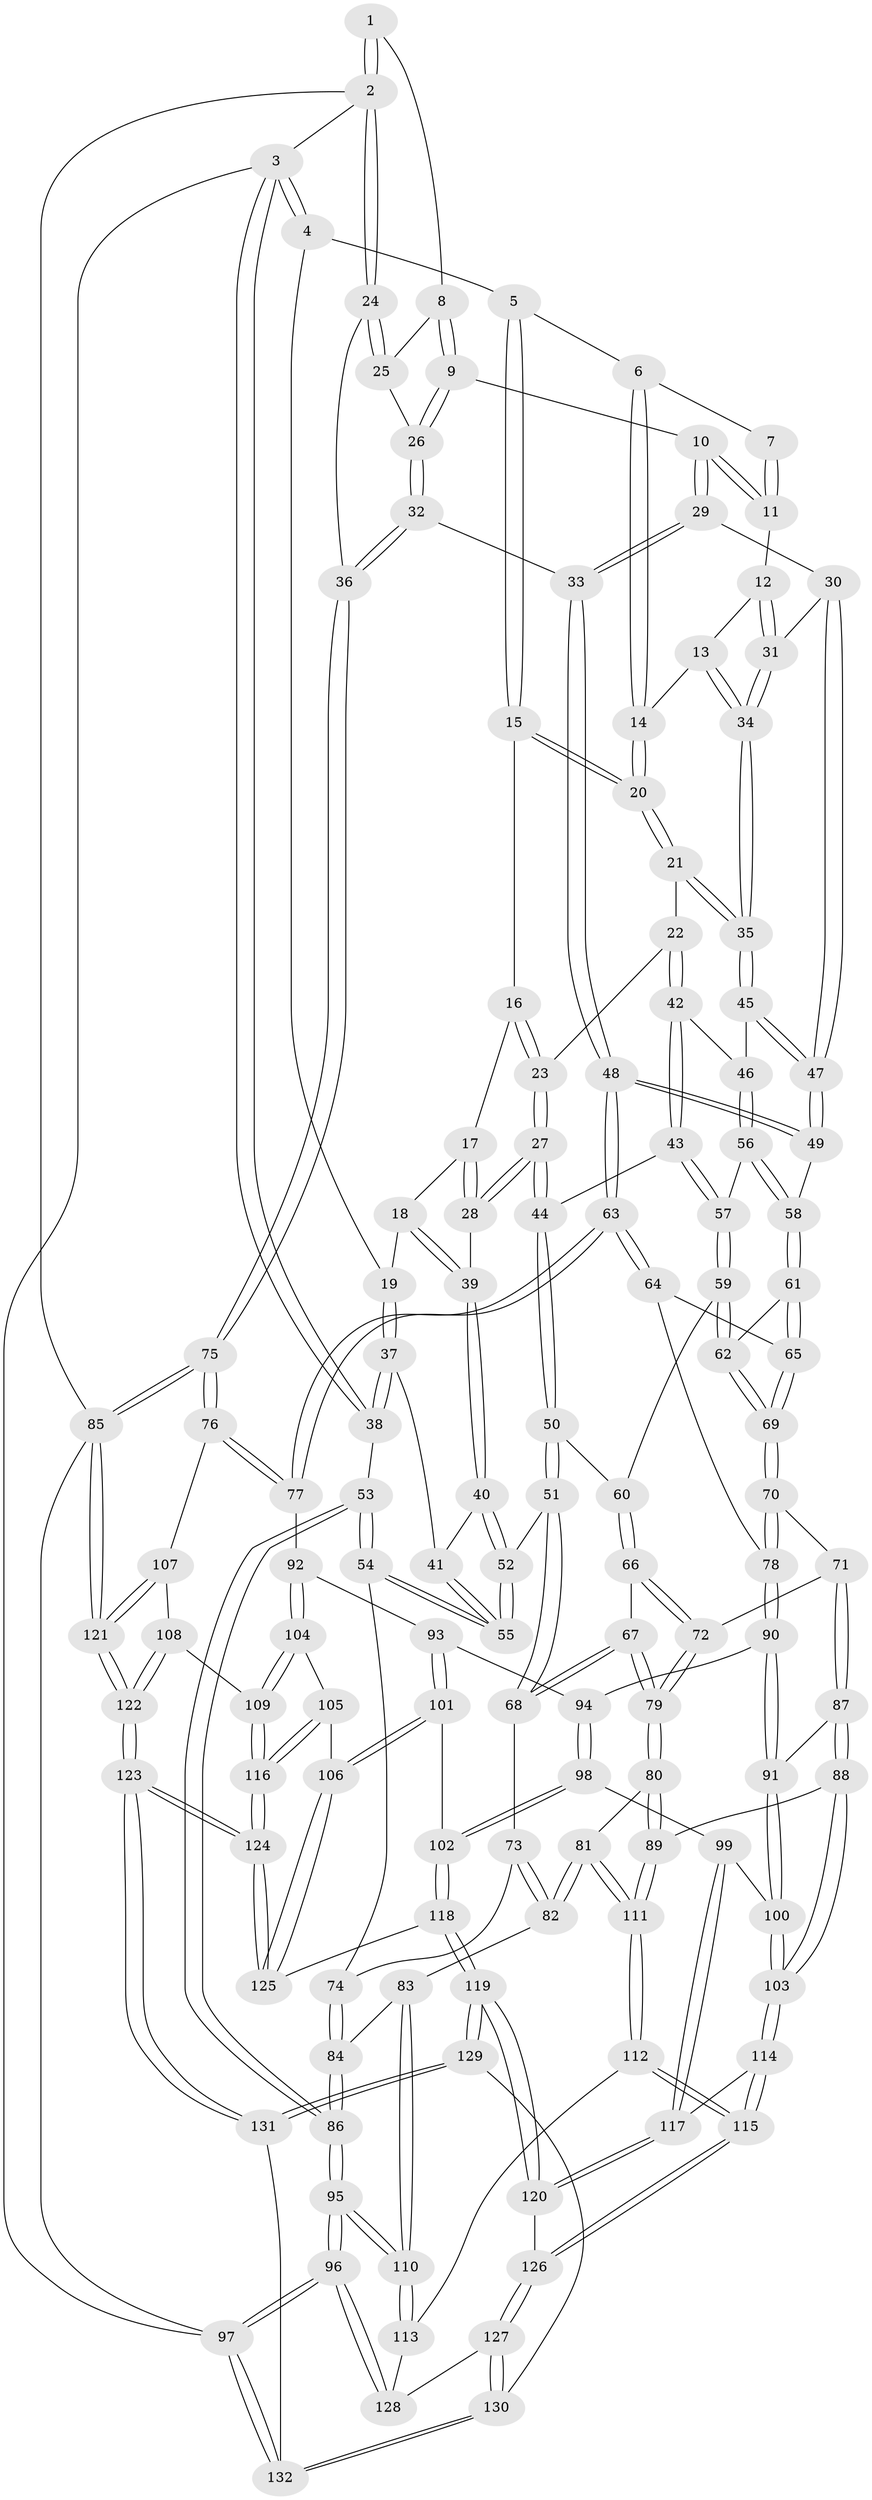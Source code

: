 // Generated by graph-tools (version 1.1) at 2025/03/03/09/25 03:03:16]
// undirected, 132 vertices, 327 edges
graph export_dot {
graph [start="1"]
  node [color=gray90,style=filled];
  1 [pos="+0.8337250278897574+0"];
  2 [pos="+1+0"];
  3 [pos="+0+0"];
  4 [pos="+0.1028362451548512+0"];
  5 [pos="+0.4555431144854533+0"];
  6 [pos="+0.5114173597595881+0"];
  7 [pos="+0.5140360152348472+0"];
  8 [pos="+0.8156848585651963+0"];
  9 [pos="+0.8150410977978414+0"];
  10 [pos="+0.7549705378446017+0.0599907062049636"];
  11 [pos="+0.6209803590248633+0.037179882812311243"];
  12 [pos="+0.6175645482232787+0.0879539023948526"];
  13 [pos="+0.58343124123267+0.10857393384358323"];
  14 [pos="+0.554275085547919+0.09428509555019686"];
  15 [pos="+0.42723649967931737+0"];
  16 [pos="+0.37532487711101414+0.0270538351816371"];
  17 [pos="+0.2778858827104975+0.07888691126672134"];
  18 [pos="+0.16242648951189645+0.053178186856817244"];
  19 [pos="+0.16036403607938016+0.05102755054509974"];
  20 [pos="+0.4814667911668291+0.10924460208057045"];
  21 [pos="+0.4760992711030999+0.13739179159902934"];
  22 [pos="+0.4614597503490725+0.14905458712155975"];
  23 [pos="+0.3727810075852486+0.13004850247978622"];
  24 [pos="+1+0"];
  25 [pos="+0.9727483532571998+0.05343415335451796"];
  26 [pos="+0.8844705844454416+0.08960184746676245"];
  27 [pos="+0.3312325779039615+0.17555140256569443"];
  28 [pos="+0.31775673488548534+0.16663774549182447"];
  29 [pos="+0.7281488253182625+0.13246458099549124"];
  30 [pos="+0.7032788145730884+0.13640352755774446"];
  31 [pos="+0.678493629815333+0.12961037467155972"];
  32 [pos="+0.9585048085113244+0.3166392992770435"];
  33 [pos="+0.8709687574072557+0.3448416619575116"];
  34 [pos="+0.5707610873141358+0.18797666533442597"];
  35 [pos="+0.5677219927328965+0.19414994637276226"];
  36 [pos="+1+0.3190588741232908"];
  37 [pos="+0.09615987188753815+0.106133015224972"];
  38 [pos="+0+0.13846727829777408"];
  39 [pos="+0.19986631084010548+0.16515392353487027"];
  40 [pos="+0.19340378553501192+0.19967878917611212"];
  41 [pos="+0.07736490792886291+0.20386130998577334"];
  42 [pos="+0.45391334142687145+0.17449889495800924"];
  43 [pos="+0.4267265971902143+0.24135833434738796"];
  44 [pos="+0.3316520843812712+0.17770779754696822"];
  45 [pos="+0.5689586946452322+0.20110783162749968"];
  46 [pos="+0.5367035112561288+0.23627215822450282"];
  47 [pos="+0.6301735581088816+0.2385356715453112"];
  48 [pos="+0.8229911460805709+0.38202314543831967"];
  49 [pos="+0.6431269731069922+0.2617216423710048"];
  50 [pos="+0.2575251547144974+0.32587494367722547"];
  51 [pos="+0.24852349256551573+0.32678478447227366"];
  52 [pos="+0.21580033584456876+0.3066841809883273"];
  53 [pos="+0+0.3666397294748681"];
  54 [pos="+0+0.37088704108001885"];
  55 [pos="+0+0.3216588726216241"];
  56 [pos="+0.5275525182770033+0.24819299305297454"];
  57 [pos="+0.42744290867584145+0.24378724828003598"];
  58 [pos="+0.5395224887208118+0.340747837685889"];
  59 [pos="+0.3993681053299942+0.34070178244553223"];
  60 [pos="+0.31472656991409587+0.34536103832042603"];
  61 [pos="+0.5373846623764243+0.34803579336447404"];
  62 [pos="+0.43118014204171695+0.3658896802968085"];
  63 [pos="+0.7752131783821304+0.45213117549107423"];
  64 [pos="+0.6856569054811543+0.4478668004006673"];
  65 [pos="+0.5915579067463611+0.40375324444478367"];
  66 [pos="+0.3180919582067633+0.37393127310518526"];
  67 [pos="+0.27394897372884+0.539276719616135"];
  68 [pos="+0.19170929376249182+0.48511099750184383"];
  69 [pos="+0.4451898623126063+0.5042078524799588"];
  70 [pos="+0.4423311501124563+0.5190257312089239"];
  71 [pos="+0.3943286988425018+0.5409924979555503"];
  72 [pos="+0.36212846603010385+0.5413504626191392"];
  73 [pos="+0.13137085037393395+0.5017320850422673"];
  74 [pos="+0+0.41970065451300764"];
  75 [pos="+1+0.7192735723097701"];
  76 [pos="+0.9843240361745773+0.6974367774723405"];
  77 [pos="+0.7774722580138138+0.527189193111482"];
  78 [pos="+0.5108271505935209+0.5584130482850131"];
  79 [pos="+0.2994324099594434+0.5608913262482011"];
  80 [pos="+0.2959144073152592+0.5715873494322709"];
  81 [pos="+0.1561593446394287+0.6866152000927054"];
  82 [pos="+0.12174972836450426+0.671595400156851"];
  83 [pos="+0.11522170896265879+0.6732373866716211"];
  84 [pos="+0.06562629639750674+0.6558829173623067"];
  85 [pos="+1+1"];
  86 [pos="+0+0.6642411923096708"];
  87 [pos="+0.41664050818522963+0.673020804372615"];
  88 [pos="+0.33318751501501953+0.7182758940696212"];
  89 [pos="+0.3272214329670013+0.713897733183755"];
  90 [pos="+0.5423355098279481+0.6315762600321811"];
  91 [pos="+0.45531394571580197+0.6881444740795604"];
  92 [pos="+0.7187752732327243+0.633904412707265"];
  93 [pos="+0.6004982300156139+0.6557743248105735"];
  94 [pos="+0.55653010883733+0.640631236996021"];
  95 [pos="+0+1"];
  96 [pos="+0+1"];
  97 [pos="+0+1"];
  98 [pos="+0.5044594069145864+0.782438789536113"];
  99 [pos="+0.49029188385621747+0.7786995404503341"];
  100 [pos="+0.46701845767732625+0.7573283810345262"];
  101 [pos="+0.5897527083093023+0.7385842559669621"];
  102 [pos="+0.5170188118310712+0.7903419451821776"];
  103 [pos="+0.35177565860944154+0.7779146266319005"];
  104 [pos="+0.7274763694962173+0.6746719459477944"];
  105 [pos="+0.7096519874716974+0.7384855452109174"];
  106 [pos="+0.6528986044676349+0.8090783405954198"];
  107 [pos="+0.8754542507534756+0.7698479973023001"];
  108 [pos="+0.8709860747812805+0.771667340746057"];
  109 [pos="+0.8516373094122374+0.7729196300694705"];
  110 [pos="+0+0.9455588857174774"];
  111 [pos="+0.18865155877415213+0.7294668347220405"];
  112 [pos="+0.18993281284471694+0.7529263077694528"];
  113 [pos="+0.18453627204263937+0.8119527748608346"];
  114 [pos="+0.35035767879290547+0.7857064090037845"];
  115 [pos="+0.3405046766862194+0.8147886541744936"];
  116 [pos="+0.7831497073033267+0.8436797388747612"];
  117 [pos="+0.450519248895921+0.8224459843289298"];
  118 [pos="+0.5573323462344599+0.8647556042753664"];
  119 [pos="+0.48049915650061553+0.9220122537029172"];
  120 [pos="+0.43147976593435744+0.8724195348231459"];
  121 [pos="+1+1"];
  122 [pos="+0.8979501279551151+1"];
  123 [pos="+0.8193259687956348+1"];
  124 [pos="+0.7342865792040963+0.9990374868522124"];
  125 [pos="+0.638043988068666+0.8802199610499054"];
  126 [pos="+0.33375117238801977+0.8543759423558976"];
  127 [pos="+0.29216693026215723+0.9035425827446998"];
  128 [pos="+0.26508079031148335+0.8995295343019388"];
  129 [pos="+0.47809748077029324+0.931796637879928"];
  130 [pos="+0.32851987996546206+0.9769386760525413"];
  131 [pos="+0.5574103599873645+1"];
  132 [pos="+0.34040986247011734+1"];
  1 -- 2;
  1 -- 2;
  1 -- 8;
  2 -- 3;
  2 -- 24;
  2 -- 24;
  2 -- 85;
  3 -- 4;
  3 -- 4;
  3 -- 38;
  3 -- 38;
  3 -- 97;
  4 -- 5;
  4 -- 19;
  5 -- 6;
  5 -- 15;
  5 -- 15;
  6 -- 7;
  6 -- 14;
  6 -- 14;
  7 -- 11;
  7 -- 11;
  8 -- 9;
  8 -- 9;
  8 -- 25;
  9 -- 10;
  9 -- 26;
  9 -- 26;
  10 -- 11;
  10 -- 11;
  10 -- 29;
  10 -- 29;
  11 -- 12;
  12 -- 13;
  12 -- 31;
  12 -- 31;
  13 -- 14;
  13 -- 34;
  13 -- 34;
  14 -- 20;
  14 -- 20;
  15 -- 16;
  15 -- 20;
  15 -- 20;
  16 -- 17;
  16 -- 23;
  16 -- 23;
  17 -- 18;
  17 -- 28;
  17 -- 28;
  18 -- 19;
  18 -- 39;
  18 -- 39;
  19 -- 37;
  19 -- 37;
  20 -- 21;
  20 -- 21;
  21 -- 22;
  21 -- 35;
  21 -- 35;
  22 -- 23;
  22 -- 42;
  22 -- 42;
  23 -- 27;
  23 -- 27;
  24 -- 25;
  24 -- 25;
  24 -- 36;
  25 -- 26;
  26 -- 32;
  26 -- 32;
  27 -- 28;
  27 -- 28;
  27 -- 44;
  27 -- 44;
  28 -- 39;
  29 -- 30;
  29 -- 33;
  29 -- 33;
  30 -- 31;
  30 -- 47;
  30 -- 47;
  31 -- 34;
  31 -- 34;
  32 -- 33;
  32 -- 36;
  32 -- 36;
  33 -- 48;
  33 -- 48;
  34 -- 35;
  34 -- 35;
  35 -- 45;
  35 -- 45;
  36 -- 75;
  36 -- 75;
  37 -- 38;
  37 -- 38;
  37 -- 41;
  38 -- 53;
  39 -- 40;
  39 -- 40;
  40 -- 41;
  40 -- 52;
  40 -- 52;
  41 -- 55;
  41 -- 55;
  42 -- 43;
  42 -- 43;
  42 -- 46;
  43 -- 44;
  43 -- 57;
  43 -- 57;
  44 -- 50;
  44 -- 50;
  45 -- 46;
  45 -- 47;
  45 -- 47;
  46 -- 56;
  46 -- 56;
  47 -- 49;
  47 -- 49;
  48 -- 49;
  48 -- 49;
  48 -- 63;
  48 -- 63;
  49 -- 58;
  50 -- 51;
  50 -- 51;
  50 -- 60;
  51 -- 52;
  51 -- 68;
  51 -- 68;
  52 -- 55;
  52 -- 55;
  53 -- 54;
  53 -- 54;
  53 -- 86;
  53 -- 86;
  54 -- 55;
  54 -- 55;
  54 -- 74;
  56 -- 57;
  56 -- 58;
  56 -- 58;
  57 -- 59;
  57 -- 59;
  58 -- 61;
  58 -- 61;
  59 -- 60;
  59 -- 62;
  59 -- 62;
  60 -- 66;
  60 -- 66;
  61 -- 62;
  61 -- 65;
  61 -- 65;
  62 -- 69;
  62 -- 69;
  63 -- 64;
  63 -- 64;
  63 -- 77;
  63 -- 77;
  64 -- 65;
  64 -- 78;
  65 -- 69;
  65 -- 69;
  66 -- 67;
  66 -- 72;
  66 -- 72;
  67 -- 68;
  67 -- 68;
  67 -- 79;
  67 -- 79;
  68 -- 73;
  69 -- 70;
  69 -- 70;
  70 -- 71;
  70 -- 78;
  70 -- 78;
  71 -- 72;
  71 -- 87;
  71 -- 87;
  72 -- 79;
  72 -- 79;
  73 -- 74;
  73 -- 82;
  73 -- 82;
  74 -- 84;
  74 -- 84;
  75 -- 76;
  75 -- 76;
  75 -- 85;
  75 -- 85;
  76 -- 77;
  76 -- 77;
  76 -- 107;
  77 -- 92;
  78 -- 90;
  78 -- 90;
  79 -- 80;
  79 -- 80;
  80 -- 81;
  80 -- 89;
  80 -- 89;
  81 -- 82;
  81 -- 82;
  81 -- 111;
  81 -- 111;
  82 -- 83;
  83 -- 84;
  83 -- 110;
  83 -- 110;
  84 -- 86;
  84 -- 86;
  85 -- 121;
  85 -- 121;
  85 -- 97;
  86 -- 95;
  86 -- 95;
  87 -- 88;
  87 -- 88;
  87 -- 91;
  88 -- 89;
  88 -- 103;
  88 -- 103;
  89 -- 111;
  89 -- 111;
  90 -- 91;
  90 -- 91;
  90 -- 94;
  91 -- 100;
  91 -- 100;
  92 -- 93;
  92 -- 104;
  92 -- 104;
  93 -- 94;
  93 -- 101;
  93 -- 101;
  94 -- 98;
  94 -- 98;
  95 -- 96;
  95 -- 96;
  95 -- 110;
  95 -- 110;
  96 -- 97;
  96 -- 97;
  96 -- 128;
  96 -- 128;
  97 -- 132;
  97 -- 132;
  98 -- 99;
  98 -- 102;
  98 -- 102;
  99 -- 100;
  99 -- 117;
  99 -- 117;
  100 -- 103;
  100 -- 103;
  101 -- 102;
  101 -- 106;
  101 -- 106;
  102 -- 118;
  102 -- 118;
  103 -- 114;
  103 -- 114;
  104 -- 105;
  104 -- 109;
  104 -- 109;
  105 -- 106;
  105 -- 116;
  105 -- 116;
  106 -- 125;
  106 -- 125;
  107 -- 108;
  107 -- 121;
  107 -- 121;
  108 -- 109;
  108 -- 122;
  108 -- 122;
  109 -- 116;
  109 -- 116;
  110 -- 113;
  110 -- 113;
  111 -- 112;
  111 -- 112;
  112 -- 113;
  112 -- 115;
  112 -- 115;
  113 -- 128;
  114 -- 115;
  114 -- 115;
  114 -- 117;
  115 -- 126;
  115 -- 126;
  116 -- 124;
  116 -- 124;
  117 -- 120;
  117 -- 120;
  118 -- 119;
  118 -- 119;
  118 -- 125;
  119 -- 120;
  119 -- 120;
  119 -- 129;
  119 -- 129;
  120 -- 126;
  121 -- 122;
  121 -- 122;
  122 -- 123;
  122 -- 123;
  123 -- 124;
  123 -- 124;
  123 -- 131;
  123 -- 131;
  124 -- 125;
  124 -- 125;
  126 -- 127;
  126 -- 127;
  127 -- 128;
  127 -- 130;
  127 -- 130;
  129 -- 130;
  129 -- 131;
  129 -- 131;
  130 -- 132;
  130 -- 132;
  131 -- 132;
}
